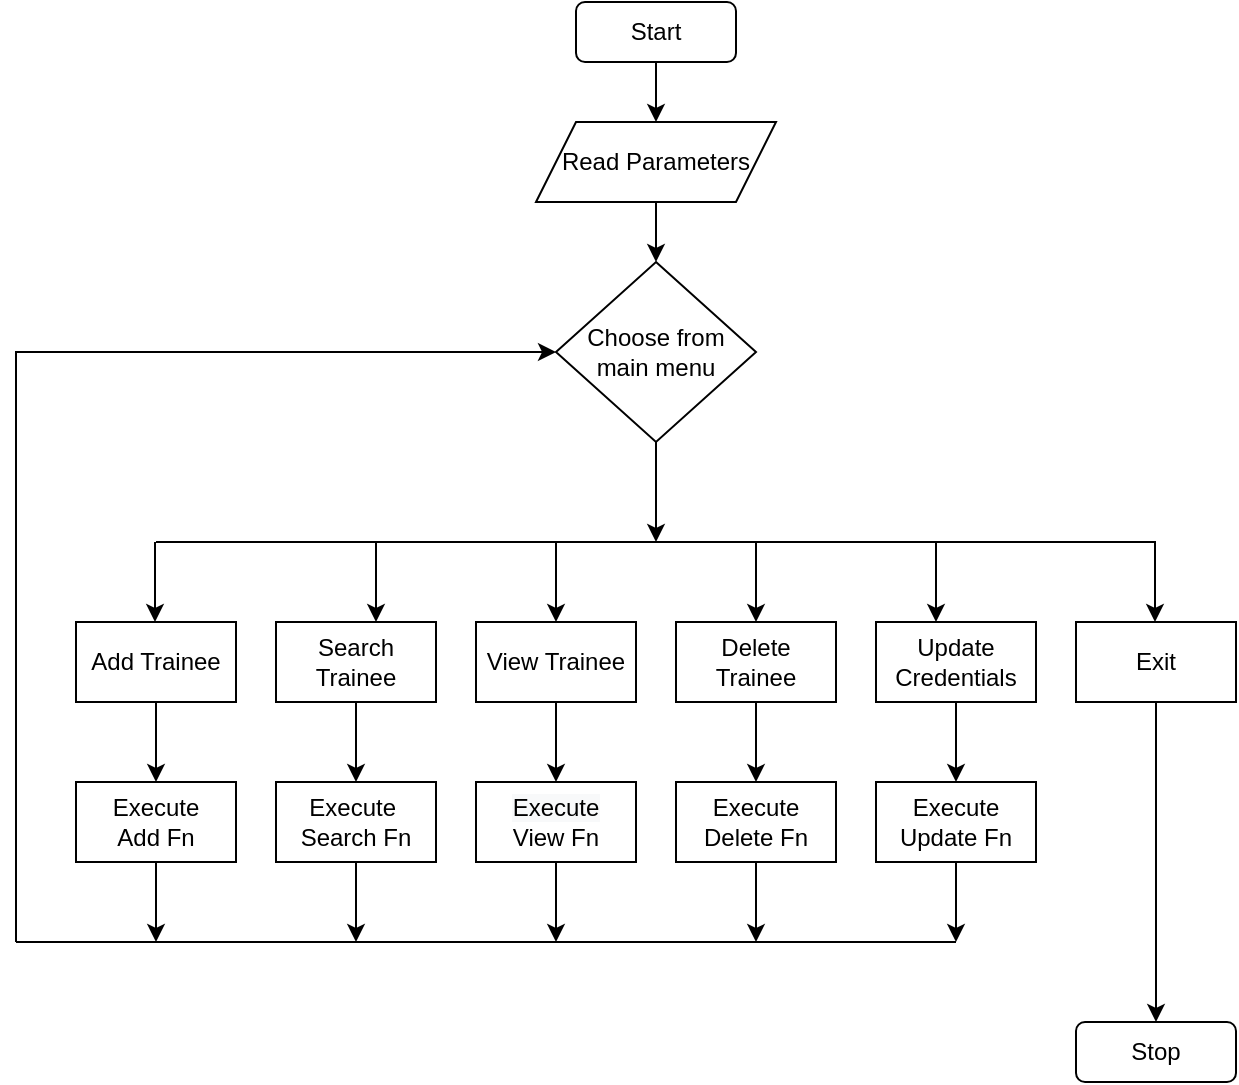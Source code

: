 <mxfile version="17.4.0" type="github"><diagram id="9ikJuvgbfknO1dwHTcPZ" name="Page-1"><mxGraphModel dx="1038" dy="579" grid="1" gridSize="10" guides="1" tooltips="1" connect="1" arrows="1" fold="1" page="1" pageScale="1" pageWidth="850" pageHeight="1100" math="0" shadow="0"><root><mxCell id="0"/><mxCell id="1" parent="0"/><mxCell id="bVtHGt3lo_z2iCLaPc8l-3" value="" style="edgeStyle=orthogonalEdgeStyle;rounded=0;orthogonalLoop=1;jettySize=auto;html=1;" edge="1" parent="1" source="bVtHGt3lo_z2iCLaPc8l-1"><mxGeometry relative="1" as="geometry"><mxPoint x="360" y="70" as="targetPoint"/></mxGeometry></mxCell><mxCell id="bVtHGt3lo_z2iCLaPc8l-1" value="Start" style="rounded=1;whiteSpace=wrap;html=1;" vertex="1" parent="1"><mxGeometry x="320" y="10" width="80" height="30" as="geometry"/></mxCell><mxCell id="bVtHGt3lo_z2iCLaPc8l-7" value="" style="edgeStyle=orthogonalEdgeStyle;rounded=0;orthogonalLoop=1;jettySize=auto;html=1;startArrow=none;" edge="1" parent="1" source="bVtHGt3lo_z2iCLaPc8l-6"><mxGeometry relative="1" as="geometry"><mxPoint x="360" y="170" as="targetPoint"/><Array as="points"><mxPoint x="360" y="160"/><mxPoint x="360" y="160"/></Array></mxGeometry></mxCell><mxCell id="bVtHGt3lo_z2iCLaPc8l-21" value="" style="edgeStyle=orthogonalEdgeStyle;rounded=0;orthogonalLoop=1;jettySize=auto;html=1;" edge="1" parent="1" source="bVtHGt3lo_z2iCLaPc8l-5" target="bVtHGt3lo_z2iCLaPc8l-6"><mxGeometry relative="1" as="geometry"/></mxCell><mxCell id="bVtHGt3lo_z2iCLaPc8l-5" value="Read Parameters" style="shape=parallelogram;perimeter=parallelogramPerimeter;whiteSpace=wrap;html=1;fixedSize=1;" vertex="1" parent="1"><mxGeometry x="300" y="70" width="120" height="40" as="geometry"/></mxCell><mxCell id="bVtHGt3lo_z2iCLaPc8l-10" style="edgeStyle=orthogonalEdgeStyle;rounded=0;orthogonalLoop=1;jettySize=auto;html=1;exitX=0.5;exitY=1;exitDx=0;exitDy=0;" edge="1" parent="1" source="bVtHGt3lo_z2iCLaPc8l-6"><mxGeometry relative="1" as="geometry"><mxPoint x="360" y="280" as="targetPoint"/></mxGeometry></mxCell><mxCell id="bVtHGt3lo_z2iCLaPc8l-9" value="" style="endArrow=none;html=1;rounded=0;" edge="1" parent="1"><mxGeometry width="50" height="50" relative="1" as="geometry"><mxPoint x="110" y="280" as="sourcePoint"/><mxPoint x="610" y="280" as="targetPoint"/></mxGeometry></mxCell><mxCell id="bVtHGt3lo_z2iCLaPc8l-12" value="" style="endArrow=classic;html=1;rounded=0;" edge="1" parent="1"><mxGeometry width="50" height="50" relative="1" as="geometry"><mxPoint x="500" y="280" as="sourcePoint"/><mxPoint x="500" y="320" as="targetPoint"/></mxGeometry></mxCell><mxCell id="bVtHGt3lo_z2iCLaPc8l-13" value="" style="endArrow=classic;html=1;rounded=0;" edge="1" parent="1"><mxGeometry width="50" height="50" relative="1" as="geometry"><mxPoint x="609.5" y="280" as="sourcePoint"/><mxPoint x="609.5" y="320" as="targetPoint"/><Array as="points"><mxPoint x="609.5" y="300"/><mxPoint x="609.5" y="310"/></Array></mxGeometry></mxCell><mxCell id="bVtHGt3lo_z2iCLaPc8l-14" value="" style="endArrow=classic;html=1;rounded=0;" edge="1" parent="1"><mxGeometry width="50" height="50" relative="1" as="geometry"><mxPoint x="410" y="280" as="sourcePoint"/><mxPoint x="410" y="320" as="targetPoint"/></mxGeometry></mxCell><mxCell id="bVtHGt3lo_z2iCLaPc8l-15" value="" style="endArrow=classic;html=1;rounded=0;" edge="1" parent="1"><mxGeometry width="50" height="50" relative="1" as="geometry"><mxPoint x="310" y="280" as="sourcePoint"/><mxPoint x="310" y="320" as="targetPoint"/></mxGeometry></mxCell><mxCell id="bVtHGt3lo_z2iCLaPc8l-16" value="" style="endArrow=classic;html=1;rounded=0;" edge="1" parent="1"><mxGeometry width="50" height="50" relative="1" as="geometry"><mxPoint x="220" y="280" as="sourcePoint"/><mxPoint x="220" y="320" as="targetPoint"/></mxGeometry></mxCell><mxCell id="bVtHGt3lo_z2iCLaPc8l-17" value="" style="endArrow=classic;html=1;rounded=0;" edge="1" parent="1"><mxGeometry width="50" height="50" relative="1" as="geometry"><mxPoint x="109.5" y="280" as="sourcePoint"/><mxPoint x="109.5" y="320" as="targetPoint"/></mxGeometry></mxCell><mxCell id="bVtHGt3lo_z2iCLaPc8l-37" value="" style="edgeStyle=orthogonalEdgeStyle;rounded=0;orthogonalLoop=1;jettySize=auto;html=1;" edge="1" parent="1" source="bVtHGt3lo_z2iCLaPc8l-19" target="bVtHGt3lo_z2iCLaPc8l-31"><mxGeometry relative="1" as="geometry"/></mxCell><mxCell id="bVtHGt3lo_z2iCLaPc8l-19" value="Add Trainee" style="rounded=0;whiteSpace=wrap;html=1;" vertex="1" parent="1"><mxGeometry x="70" y="320" width="80" height="40" as="geometry"/></mxCell><mxCell id="bVtHGt3lo_z2iCLaPc8l-6" value="Choose from main menu" style="rhombus;whiteSpace=wrap;html=1;" vertex="1" parent="1"><mxGeometry x="310" y="140" width="100" height="90" as="geometry"/></mxCell><mxCell id="bVtHGt3lo_z2iCLaPc8l-38" value="" style="edgeStyle=orthogonalEdgeStyle;rounded=0;orthogonalLoop=1;jettySize=auto;html=1;" edge="1" parent="1" source="bVtHGt3lo_z2iCLaPc8l-23" target="bVtHGt3lo_z2iCLaPc8l-32"><mxGeometry relative="1" as="geometry"/></mxCell><mxCell id="bVtHGt3lo_z2iCLaPc8l-23" value="Search Trainee" style="rounded=0;whiteSpace=wrap;html=1;" vertex="1" parent="1"><mxGeometry x="170" y="320" width="80" height="40" as="geometry"/></mxCell><mxCell id="bVtHGt3lo_z2iCLaPc8l-39" value="" style="edgeStyle=orthogonalEdgeStyle;rounded=0;orthogonalLoop=1;jettySize=auto;html=1;" edge="1" parent="1" source="bVtHGt3lo_z2iCLaPc8l-24" target="bVtHGt3lo_z2iCLaPc8l-33"><mxGeometry relative="1" as="geometry"/></mxCell><mxCell id="bVtHGt3lo_z2iCLaPc8l-24" value="View Trainee" style="rounded=0;whiteSpace=wrap;html=1;" vertex="1" parent="1"><mxGeometry x="270" y="320" width="80" height="40" as="geometry"/></mxCell><mxCell id="bVtHGt3lo_z2iCLaPc8l-40" value="" style="edgeStyle=orthogonalEdgeStyle;rounded=0;orthogonalLoop=1;jettySize=auto;html=1;" edge="1" parent="1" source="bVtHGt3lo_z2iCLaPc8l-25" target="bVtHGt3lo_z2iCLaPc8l-34"><mxGeometry relative="1" as="geometry"/></mxCell><mxCell id="bVtHGt3lo_z2iCLaPc8l-25" value="Delete Trainee" style="rounded=0;whiteSpace=wrap;html=1;" vertex="1" parent="1"><mxGeometry x="370" y="320" width="80" height="40" as="geometry"/></mxCell><mxCell id="bVtHGt3lo_z2iCLaPc8l-41" value="" style="edgeStyle=orthogonalEdgeStyle;rounded=0;orthogonalLoop=1;jettySize=auto;html=1;" edge="1" parent="1" source="bVtHGt3lo_z2iCLaPc8l-26" target="bVtHGt3lo_z2iCLaPc8l-35"><mxGeometry relative="1" as="geometry"/></mxCell><mxCell id="bVtHGt3lo_z2iCLaPc8l-26" value="Update Credentials" style="rounded=0;whiteSpace=wrap;html=1;" vertex="1" parent="1"><mxGeometry x="470" y="320" width="80" height="40" as="geometry"/></mxCell><mxCell id="bVtHGt3lo_z2iCLaPc8l-53" value="" style="edgeStyle=orthogonalEdgeStyle;rounded=0;orthogonalLoop=1;jettySize=auto;html=1;" edge="1" parent="1" source="bVtHGt3lo_z2iCLaPc8l-27"><mxGeometry relative="1" as="geometry"><mxPoint x="610" y="520" as="targetPoint"/></mxGeometry></mxCell><mxCell id="bVtHGt3lo_z2iCLaPc8l-27" value="Exit" style="rounded=0;whiteSpace=wrap;html=1;" vertex="1" parent="1"><mxGeometry x="570" y="320" width="80" height="40" as="geometry"/></mxCell><mxCell id="bVtHGt3lo_z2iCLaPc8l-50" style="edgeStyle=orthogonalEdgeStyle;rounded=0;orthogonalLoop=1;jettySize=auto;html=1;" edge="1" parent="1" source="bVtHGt3lo_z2iCLaPc8l-31"><mxGeometry relative="1" as="geometry"><mxPoint x="110" y="480" as="targetPoint"/></mxGeometry></mxCell><mxCell id="bVtHGt3lo_z2iCLaPc8l-31" value="Execute &lt;br&gt;Add Fn" style="rounded=0;whiteSpace=wrap;html=1;" vertex="1" parent="1"><mxGeometry x="70" y="400" width="80" height="40" as="geometry"/></mxCell><mxCell id="bVtHGt3lo_z2iCLaPc8l-49" style="edgeStyle=orthogonalEdgeStyle;rounded=0;orthogonalLoop=1;jettySize=auto;html=1;" edge="1" parent="1" source="bVtHGt3lo_z2iCLaPc8l-32"><mxGeometry relative="1" as="geometry"><mxPoint x="210" y="480" as="targetPoint"/></mxGeometry></mxCell><mxCell id="bVtHGt3lo_z2iCLaPc8l-32" value="Execute&amp;nbsp;&lt;br&gt;Search Fn" style="rounded=0;whiteSpace=wrap;html=1;" vertex="1" parent="1"><mxGeometry x="170" y="400" width="80" height="40" as="geometry"/></mxCell><mxCell id="bVtHGt3lo_z2iCLaPc8l-48" style="edgeStyle=orthogonalEdgeStyle;rounded=0;orthogonalLoop=1;jettySize=auto;html=1;" edge="1" parent="1" source="bVtHGt3lo_z2iCLaPc8l-33"><mxGeometry relative="1" as="geometry"><mxPoint x="310" y="480" as="targetPoint"/></mxGeometry></mxCell><mxCell id="bVtHGt3lo_z2iCLaPc8l-33" value="&lt;span style=&quot;color: rgb(0 , 0 , 0) ; font-family: &amp;#34;helvetica&amp;#34; ; font-size: 12px ; font-style: normal ; font-weight: 400 ; letter-spacing: normal ; text-align: center ; text-indent: 0px ; text-transform: none ; word-spacing: 0px ; background-color: rgb(248 , 249 , 250) ; display: inline ; float: none&quot;&gt;Execute&lt;/span&gt;&lt;br&gt;View Fn" style="rounded=0;whiteSpace=wrap;html=1;" vertex="1" parent="1"><mxGeometry x="270" y="400" width="80" height="40" as="geometry"/></mxCell><mxCell id="bVtHGt3lo_z2iCLaPc8l-47" style="edgeStyle=orthogonalEdgeStyle;rounded=0;orthogonalLoop=1;jettySize=auto;html=1;" edge="1" parent="1" source="bVtHGt3lo_z2iCLaPc8l-34"><mxGeometry relative="1" as="geometry"><mxPoint x="410" y="480" as="targetPoint"/></mxGeometry></mxCell><mxCell id="bVtHGt3lo_z2iCLaPc8l-34" value="Execute Delete Fn" style="rounded=0;whiteSpace=wrap;html=1;" vertex="1" parent="1"><mxGeometry x="370" y="400" width="80" height="40" as="geometry"/></mxCell><mxCell id="bVtHGt3lo_z2iCLaPc8l-45" style="edgeStyle=orthogonalEdgeStyle;rounded=0;orthogonalLoop=1;jettySize=auto;html=1;" edge="1" parent="1" source="bVtHGt3lo_z2iCLaPc8l-35"><mxGeometry relative="1" as="geometry"><mxPoint x="510" y="480" as="targetPoint"/></mxGeometry></mxCell><mxCell id="bVtHGt3lo_z2iCLaPc8l-35" value="Execute&lt;br&gt;Update Fn" style="rounded=0;whiteSpace=wrap;html=1;" vertex="1" parent="1"><mxGeometry x="470" y="400" width="80" height="40" as="geometry"/></mxCell><mxCell id="bVtHGt3lo_z2iCLaPc8l-46" value="" style="endArrow=none;html=1;rounded=0;" edge="1" parent="1"><mxGeometry width="50" height="50" relative="1" as="geometry"><mxPoint x="40" y="480" as="sourcePoint"/><mxPoint x="510" y="480" as="targetPoint"/><Array as="points"><mxPoint x="440" y="480"/></Array></mxGeometry></mxCell><mxCell id="bVtHGt3lo_z2iCLaPc8l-51" value="" style="endArrow=classic;html=1;rounded=0;entryX=0;entryY=0.5;entryDx=0;entryDy=0;" edge="1" parent="1" target="bVtHGt3lo_z2iCLaPc8l-6"><mxGeometry width="50" height="50" relative="1" as="geometry"><mxPoint x="40" y="480" as="sourcePoint"/><mxPoint x="470" y="290" as="targetPoint"/><Array as="points"><mxPoint x="40" y="185"/></Array></mxGeometry></mxCell><mxCell id="bVtHGt3lo_z2iCLaPc8l-54" value="Stop" style="rounded=1;whiteSpace=wrap;html=1;" vertex="1" parent="1"><mxGeometry x="570" y="520" width="80" height="30" as="geometry"/></mxCell></root></mxGraphModel></diagram></mxfile>